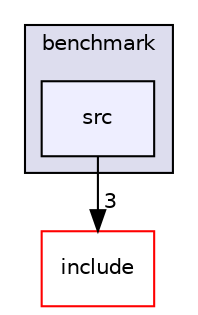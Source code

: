 digraph "benchmark/src" {
  compound=true
  node [ fontsize="10", fontname="Helvetica"];
  edge [ labelfontsize="10", labelfontname="Helvetica"];
  subgraph clusterdir_44cec6e3ea30e076b9313c4641539d9f {
    graph [ bgcolor="#ddddee", pencolor="black", label="benchmark" fontname="Helvetica", fontsize="10", URL="dir_44cec6e3ea30e076b9313c4641539d9f.html"]
  dir_5b32b0c8d196e0bee0bc7bd37f53bc55 [shape=box, label="src", style="filled", fillcolor="#eeeeff", pencolor="black", URL="dir_5b32b0c8d196e0bee0bc7bd37f53bc55.html"];
  }
  dir_d44c64559bbebec7f509842c48db8b23 [shape=box label="include" fillcolor="white" style="filled" color="red" URL="dir_d44c64559bbebec7f509842c48db8b23.html"];
  dir_5b32b0c8d196e0bee0bc7bd37f53bc55->dir_d44c64559bbebec7f509842c48db8b23 [headlabel="3", labeldistance=1.5 headhref="dir_000001_000002.html"];
}
